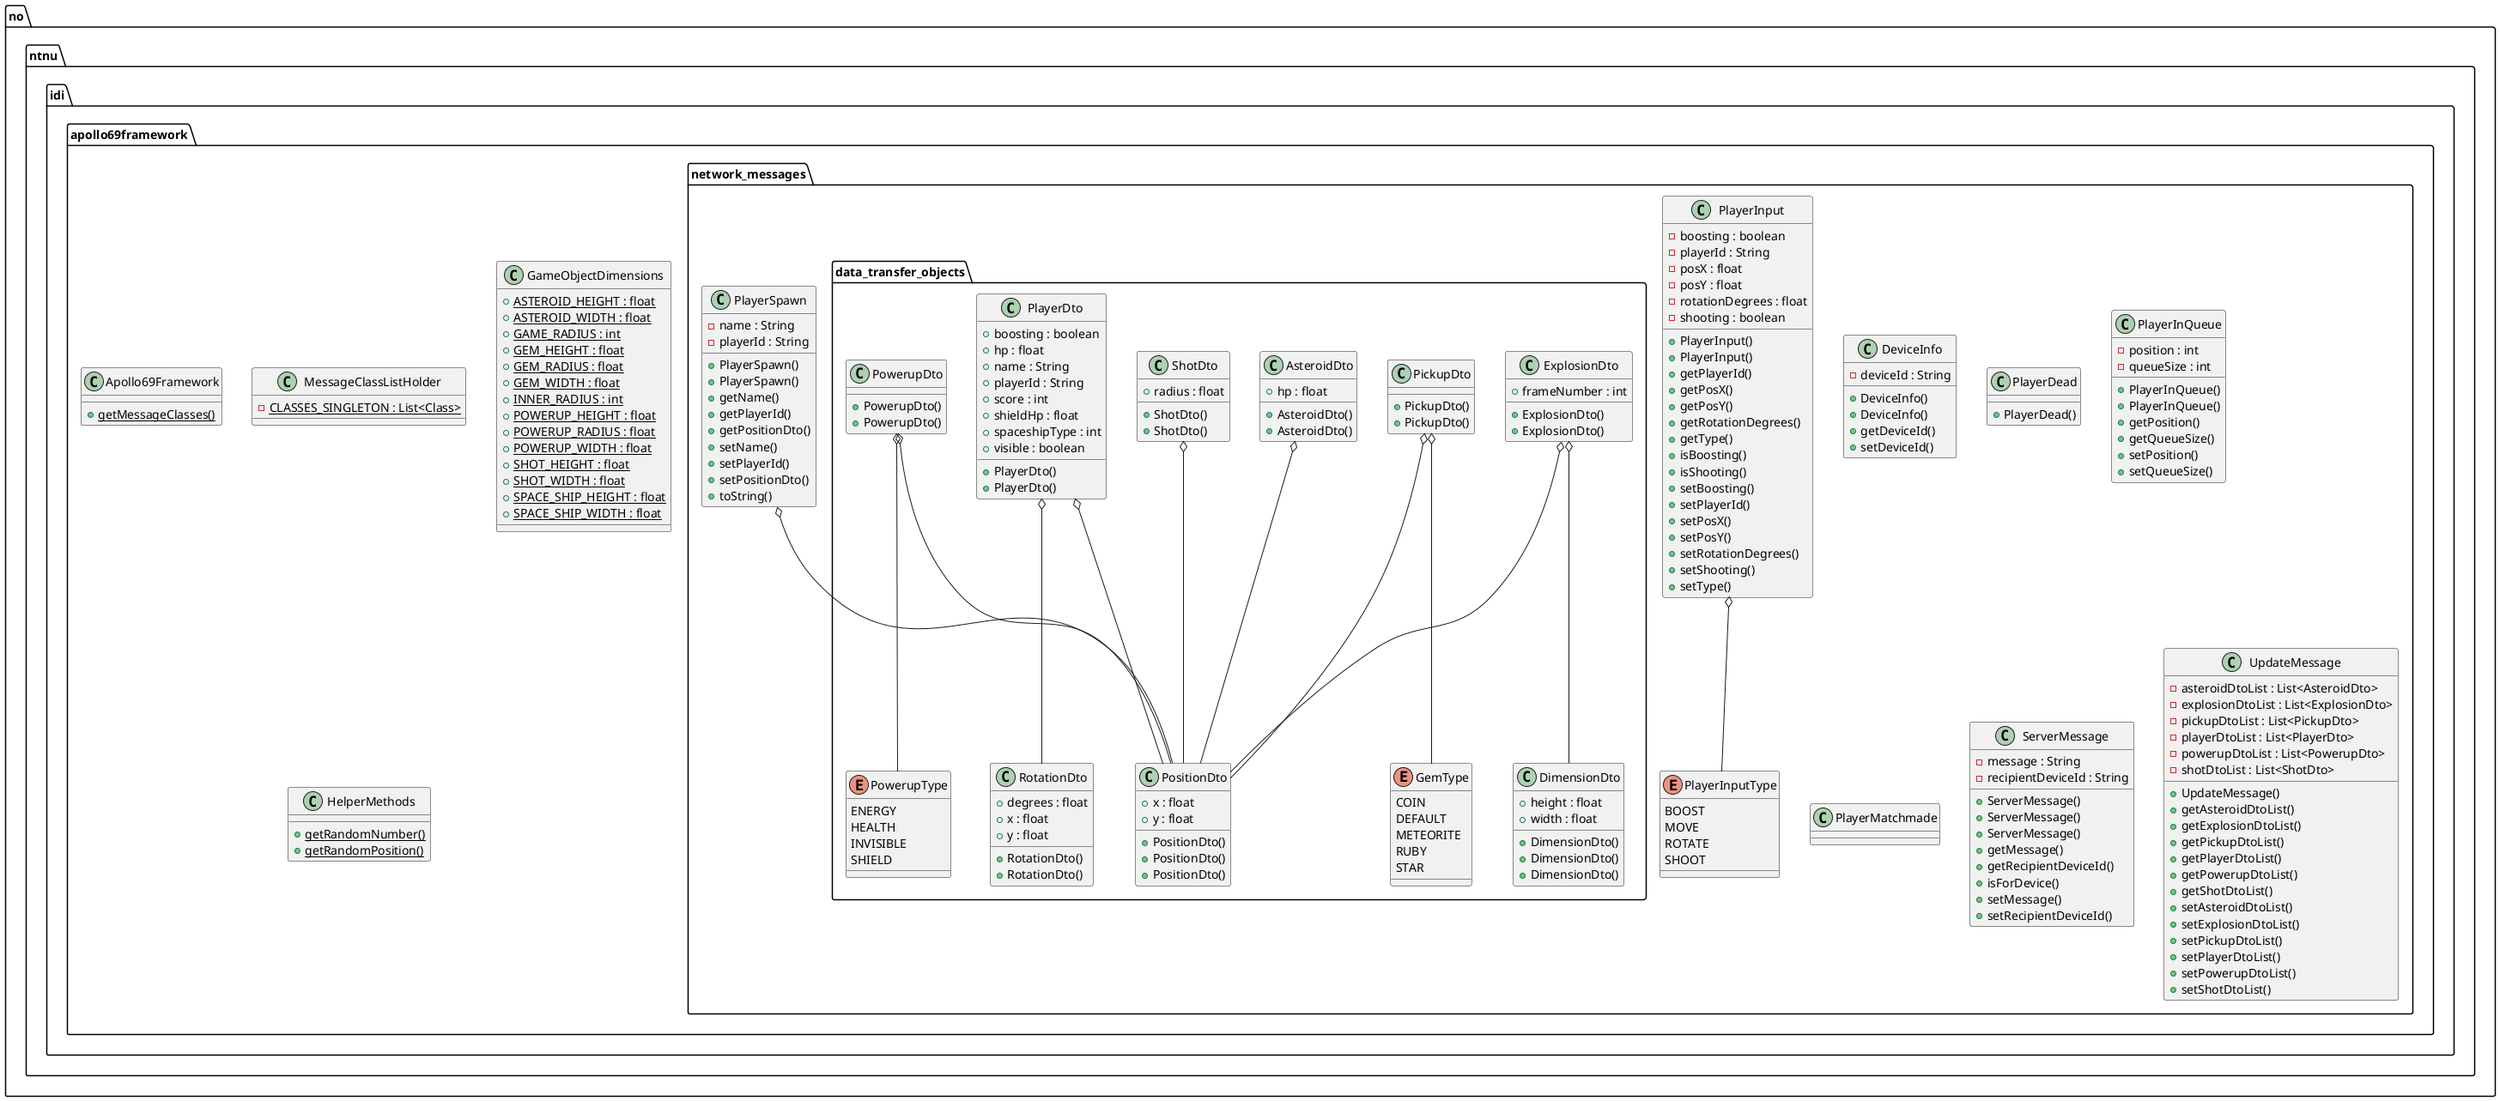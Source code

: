 @startuml

    namespace no.ntnu.idi.apollo69framework {
        class Apollo69Framework {
            {static} + getMessageClasses()
        }
        class MessageClassListHolder {
            {static} - CLASSES_SINGLETON : List<Class>
        }
        class GameObjectDimensions {
            {static} + ASTEROID_HEIGHT : float
            {static} + ASTEROID_WIDTH : float
            {static} + GAME_RADIUS : int
            {static} + GEM_HEIGHT : float
            {static} + GEM_RADIUS : float
            {static} + GEM_WIDTH : float
            {static} + INNER_RADIUS : int
            {static} + POWERUP_HEIGHT : float
            {static} + POWERUP_RADIUS : float
            {static} + POWERUP_WIDTH : float
            {static} + SHOT_HEIGHT : float
            {static} + SHOT_WIDTH : float
            {static} + SPACE_SHIP_HEIGHT : float
            {static} + SPACE_SHIP_WIDTH : float
        }
        class no.ntnu.idi.apollo69framework.HelperMethods {
            {static} + getRandomNumber()
            {static} + getRandomPosition()
        }

        namespace network_messages {
            class DeviceInfo {
                - deviceId : String
                + DeviceInfo()
                + DeviceInfo()
                + getDeviceId()
                + setDeviceId()
            }
            class PlayerDead {
                + PlayerDead()
            }
            class PlayerInQueue {
                - position : int
                - queueSize : int
                + PlayerInQueue()
                + PlayerInQueue()
                + getPosition()
                + getQueueSize()
                + setPosition()
                + setQueueSize()
            }
            class PlayerInput {
                - boosting : boolean
                - playerId : String
                - posX : float
                - posY : float
                - rotationDegrees : float
                - shooting : boolean
                + PlayerInput()
                + PlayerInput()
                + getPlayerId()
                + getPosX()
                + getPosY()
                + getRotationDegrees()
                + getType()
                + isBoosting()
                + isShooting()
                + setBoosting()
                + setPlayerId()
                + setPosX()
                + setPosY()
                + setRotationDegrees()
                + setShooting()
                + setType()
            }
            enum PlayerInputType {
                BOOST
                MOVE
                ROTATE
                SHOOT
            }
            class PlayerMatchmade {
            }
            class PlayerSpawn {
                - name : String
                - playerId : String
                + PlayerSpawn()
                + PlayerSpawn()
                + getName()
                + getPlayerId()
                + getPositionDto()
                + setName()
                + setPlayerId()
                + setPositionDto()
                + toString()
            }
            class ServerMessage {
                - message : String
                - recipientDeviceId : String
                + ServerMessage()
                + ServerMessage()
                + ServerMessage()
                + getMessage()
                + getRecipientDeviceId()
                + isForDevice()
                + setMessage()
                + setRecipientDeviceId()
            }
            class UpdateMessage {
                - asteroidDtoList : List<AsteroidDto>
                - explosionDtoList : List<ExplosionDto>
                - pickupDtoList : List<PickupDto>
                - playerDtoList : List<PlayerDto>
                - powerupDtoList : List<PowerupDto>
                - shotDtoList : List<ShotDto>
                + UpdateMessage()
                + getAsteroidDtoList()
                + getExplosionDtoList()
                + getPickupDtoList()
                + getPlayerDtoList()
                + getPowerupDtoList()
                + getShotDtoList()
                + setAsteroidDtoList()
                + setExplosionDtoList()
                + setPickupDtoList()
                + setPlayerDtoList()
                + setPowerupDtoList()
                + setShotDtoList()
            }

            namespace data_transfer_objects {
                class AsteroidDto {
                    + hp : float
                    + AsteroidDto()
                    + AsteroidDto()
                }
                class DimensionDto {
                    + height : float
                    + width : float
                    + DimensionDto()
                    + DimensionDto()
                    + DimensionDto()
                }
                class ExplosionDto {
                    + frameNumber : int
                    + ExplosionDto()
                    + ExplosionDto()
                }
                enum GemType {
                  COIN
                  DEFAULT
                  METEORITE
                  RUBY
                  STAR
                }
                class PickupDto {
                    + PickupDto()
                    + PickupDto()
                }
                class PlayerDto {
                    + boosting : boolean
                    + hp : float
                    + name : String
                    + playerId : String
                    + score : int
                    + shieldHp : float
                    + spaceshipType : int
                    + visible : boolean
                    + PlayerDto()
                    + PlayerDto()
                }
                class PositionDto {
                    + x : float
                    + y : float
                    + PositionDto()
                    + PositionDto()
                    + PositionDto()
                }
                class PowerupDto {
                    + PowerupDto()
                    + PowerupDto()
                }
                enum PowerupType {
                  ENERGY
                  HEALTH
                  INVISIBLE
                  SHIELD
                }
                class RotationDto {
                    + degrees : float
                    + x : float
                    + y : float
                    + RotationDto()
                    + RotationDto()
                }
                class ShotDto {
                    + radius : float
                    + ShotDto()
                    + ShotDto()
                }

            }

        }

    }

    no.ntnu.idi.apollo69framework.Apollo69Framework +-down- no.ntnu.idi.apollo69framework.Apollo69Framework.MessageClassListHolder
    no.ntnu.idi.apollo69framework.network_messages.PlayerInput o-- no.ntnu.idi.apollo69framework.network_messages.PlayerInputType
    no.ntnu.idi.apollo69framework.network_messages.PlayerSpawn o-- no.ntnu.idi.apollo69framework.network_messages.data_transfer_objects.PositionDto
    no.ntnu.idi.apollo69framework.network_messages.data_transfer_objects.AsteroidDto o-- no.ntnu.idi.apollo69framework.network_messages.data_transfer_objects.PositionDto
    no.ntnu.idi.apollo69framework.network_messages.data_transfer_objects.ExplosionDto o-- no.ntnu.idi.apollo69framework.network_messages.data_transfer_objects.DimensionDto
    no.ntnu.idi.apollo69framework.network_messages.data_transfer_objects.ExplosionDto o-- no.ntnu.idi.apollo69framework.network_messages.data_transfer_objects.PositionDto
    no.ntnu.idi.apollo69framework.network_messages.data_transfer_objects.PickupDto o-- no.ntnu.idi.apollo69framework.network_messages.data_transfer_objects.GemType
    no.ntnu.idi.apollo69framework.network_messages.data_transfer_objects.PickupDto o-- no.ntnu.idi.apollo69framework.network_messages.data_transfer_objects.PositionDto
    no.ntnu.idi.apollo69framework.network_messages.data_transfer_objects.PlayerDto o-- no.ntnu.idi.apollo69framework.network_messages.data_transfer_objects.PositionDto
    no.ntnu.idi.apollo69framework.network_messages.data_transfer_objects.PlayerDto o-- no.ntnu.idi.apollo69framework.network_messages.data_transfer_objects.RotationDto
    no.ntnu.idi.apollo69framework.network_messages.data_transfer_objects.PowerupDto o-- no.ntnu.idi.apollo69framework.network_messages.data_transfer_objects.PositionDto
    no.ntnu.idi.apollo69framework.network_messages.data_transfer_objects.PowerupDto o-- no.ntnu.idi.apollo69framework.network_messages.data_transfer_objects.PowerupType
    no.ntnu.idi.apollo69framework.network_messages.data_transfer_objects.ShotDto o-- no.ntnu.idi.apollo69framework.network_messages.data_transfer_objects.PositionDto

@enduml
